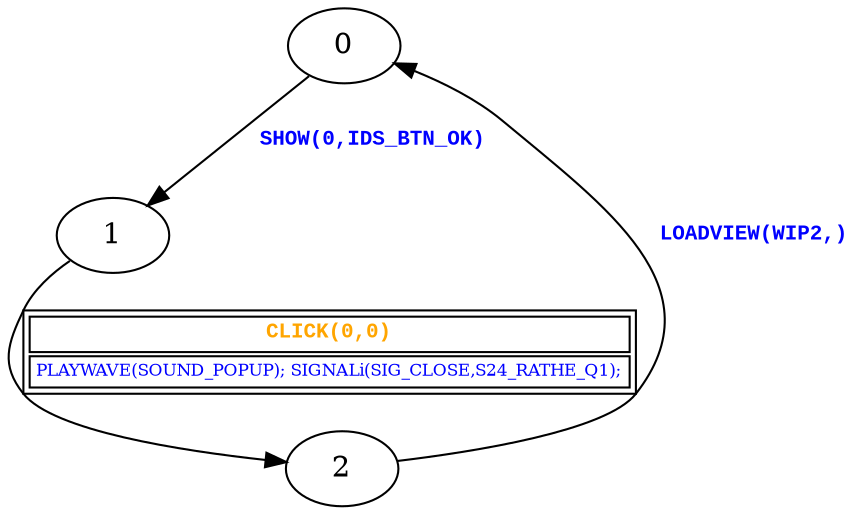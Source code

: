 digraph {
 node [shape=oval];
"0" -> "1"[fontcolor=blue, label=< <table border="0"><tr><td><font face="Courier New" point-size="10"><b>SHOW(0,IDS_BTN_OK)<br align="left"/></b></font></td></tr>
</table>>];
"1" -> "2"[fontcolor=orange, label=< <table border="1"><tr><td><font face="Courier New" point-size="10"><b>CLICK(0,0)<br align="left"/></b></font></td></tr>
<tr><td><font point-size="8" color ="blue">PLAYWAVE(SOUND_POPUP); SIGNALi(SIG_CLOSE,S24_RATHE_Q1);<br align="left"/></font></td></tr></table>>];
"2" -> "0"[fontcolor=blue, label=< <table border="0"><tr><td><font face="Courier New" point-size="10"><b>LOADVIEW(WIP2,)<br align="left"/></b></font></td></tr>
</table>>];
}
